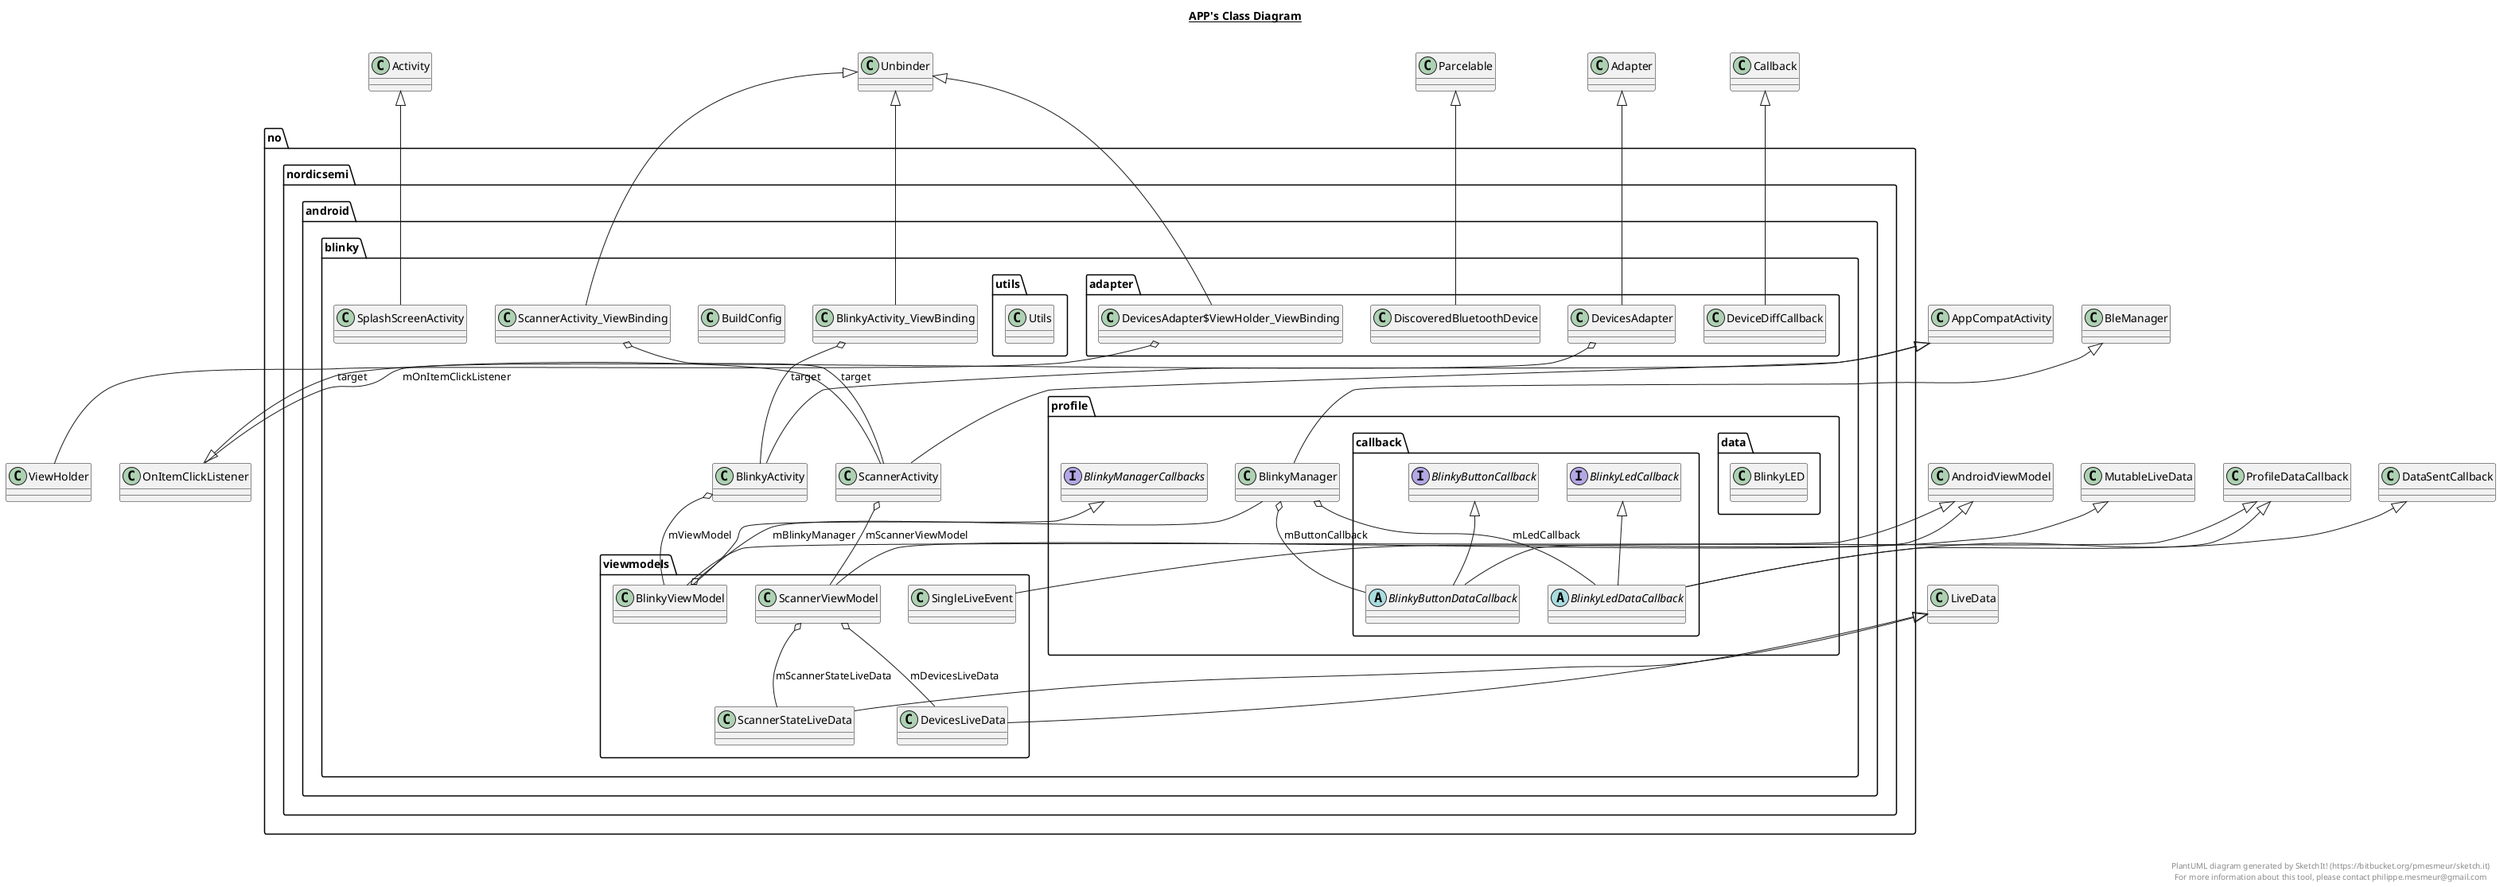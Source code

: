 @startuml

title __APP's Class Diagram__\n

  package no.nordicsemi.android.blinky {
    class BlinkyActivity {
    }
  }
  

  package no.nordicsemi.android.blinky {
    class BlinkyActivity_ViewBinding {
    }
  }
  

  package no.nordicsemi.android.blinky {
    package no.nordicsemi.android.blinky.profile {
      package no.nordicsemi.android.blinky.profile.callback {
        interface BlinkyButtonCallback {
        }
      }
    }
  }
  

  package no.nordicsemi.android.blinky {
    package no.nordicsemi.android.blinky.profile {
      package no.nordicsemi.android.blinky.profile.callback {
        abstract class BlinkyButtonDataCallback {
        }
      }
    }
  }
  

  package no.nordicsemi.android.blinky {
    package no.nordicsemi.android.blinky.profile {
      package no.nordicsemi.android.blinky.profile.data {
        class BlinkyLED {
        }
      }
    }
  }
  

  package no.nordicsemi.android.blinky {
    package no.nordicsemi.android.blinky.profile {
      package no.nordicsemi.android.blinky.profile.callback {
        interface BlinkyLedCallback {
        }
      }
    }
  }
  

  package no.nordicsemi.android.blinky {
    package no.nordicsemi.android.blinky.profile {
      package no.nordicsemi.android.blinky.profile.callback {
        abstract class BlinkyLedDataCallback {
        }
      }
    }
  }
  

  package no.nordicsemi.android.blinky {
    package no.nordicsemi.android.blinky.profile {
      class BlinkyManager {
      }
    }
  }
  

  package no.nordicsemi.android.blinky {
    package no.nordicsemi.android.blinky.profile {
      interface BlinkyManagerCallbacks {
      }
    }
  }
  

  package no.nordicsemi.android.blinky {
    package no.nordicsemi.android.blinky.viewmodels {
      class BlinkyViewModel {
      }
    }
  }
  

  package no.nordicsemi.android.blinky {
    class BuildConfig {
    }
  }
  

  package no.nordicsemi.android.blinky {
    package no.nordicsemi.android.blinky.adapter {
      class DeviceDiffCallback {
      }
    }
  }
  

  package no.nordicsemi.android.blinky {
    package no.nordicsemi.android.blinky.adapter {
      class DevicesAdapter {
      }
    }
  }
  

  package no.nordicsemi.android.blinky {
    package no.nordicsemi.android.blinky.adapter {
      class DevicesAdapter$ViewHolder_ViewBinding {
      }
    }
  }
  

  package no.nordicsemi.android.blinky {
    package no.nordicsemi.android.blinky.viewmodels {
      class DevicesLiveData {
      }
    }
  }
  

  package no.nordicsemi.android.blinky {
    package no.nordicsemi.android.blinky.adapter {
      class DiscoveredBluetoothDevice {
      }
    }
  }
  

  package no.nordicsemi.android.blinky {
    class ScannerActivity {
    }
  }
  

  package no.nordicsemi.android.blinky {
    class ScannerActivity_ViewBinding {
    }
  }
  

  package no.nordicsemi.android.blinky {
    package no.nordicsemi.android.blinky.viewmodels {
      class ScannerStateLiveData {
      }
    }
  }
  

  package no.nordicsemi.android.blinky {
    package no.nordicsemi.android.blinky.viewmodels {
      class ScannerViewModel {
      }
    }
  }
  

  package no.nordicsemi.android.blinky {
    package no.nordicsemi.android.blinky.viewmodels {
      class SingleLiveEvent {
      }
    }
  }
  

  package no.nordicsemi.android.blinky {
    class SplashScreenActivity {
    }
  }
  

  package no.nordicsemi.android.blinky {
    package no.nordicsemi.android.blinky.utils {
      class Utils {
      }
    }
  }
  

  BlinkyActivity -up-|> AppCompatActivity
  BlinkyActivity o-- BlinkyViewModel : mViewModel
  BlinkyActivity_ViewBinding -up-|> Unbinder
  BlinkyActivity_ViewBinding o-- BlinkyActivity : target
  BlinkyButtonDataCallback -up-|> ProfileDataCallback
  BlinkyButtonDataCallback -up-|> BlinkyButtonCallback
  BlinkyLedDataCallback -up-|> ProfileDataCallback
  BlinkyLedDataCallback -up-|> DataSentCallback
  BlinkyLedDataCallback -up-|> BlinkyLedCallback
  BlinkyManager -up-|> BleManager
  BlinkyManager o-- BlinkyButtonDataCallback : mButtonCallback
  BlinkyManager o-- BlinkyLedDataCallback : mLedCallback
  BlinkyViewModel -up-|> BlinkyManagerCallbacks
  BlinkyViewModel -up-|> AndroidViewModel
  BlinkyViewModel o-- BlinkyManager : mBlinkyManager
  DeviceDiffCallback -up-|> Callback
  DevicesAdapter -up-|> Adapter
  DevicesAdapter o-- OnItemClickListener : mOnItemClickListener
  DevicesAdapter$ViewHolder_ViewBinding -up-|> Unbinder
  DevicesAdapter$ViewHolder_ViewBinding o-- ViewHolder : target
  DevicesLiveData -up-|> LiveData
  DiscoveredBluetoothDevice -up-|> Parcelable
  ScannerActivity -up-|> OnItemClickListener
  ScannerActivity -up-|> AppCompatActivity
  ScannerActivity o-- ScannerViewModel : mScannerViewModel
  ScannerActivity_ViewBinding -up-|> Unbinder
  ScannerActivity_ViewBinding o-- ScannerActivity : target
  ScannerStateLiveData -up-|> LiveData
  ScannerViewModel -up-|> AndroidViewModel
  ScannerViewModel o-- DevicesLiveData : mDevicesLiveData
  ScannerViewModel o-- ScannerStateLiveData : mScannerStateLiveData
  SingleLiveEvent -up-|> MutableLiveData
  SplashScreenActivity -up-|> Activity


right footer


PlantUML diagram generated by SketchIt! (https://bitbucket.org/pmesmeur/sketch.it)
For more information about this tool, please contact philippe.mesmeur@gmail.com
endfooter

@enduml
